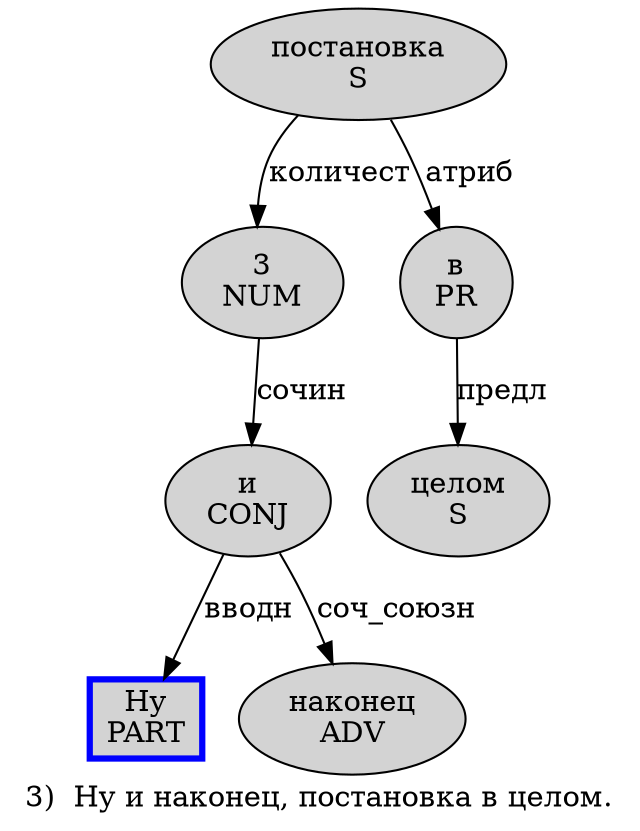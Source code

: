 digraph SENTENCE_3490 {
	graph [label="3)  Ну и наконец, постановка в целом."]
	node [style=filled]
		0 [label="3
NUM" color="" fillcolor=lightgray penwidth=1 shape=ellipse]
		2 [label="Ну
PART" color=blue fillcolor=lightgray penwidth=3 shape=box]
		3 [label="и
CONJ" color="" fillcolor=lightgray penwidth=1 shape=ellipse]
		4 [label="наконец
ADV" color="" fillcolor=lightgray penwidth=1 shape=ellipse]
		6 [label="постановка
S" color="" fillcolor=lightgray penwidth=1 shape=ellipse]
		7 [label="в
PR" color="" fillcolor=lightgray penwidth=1 shape=ellipse]
		8 [label="целом
S" color="" fillcolor=lightgray penwidth=1 shape=ellipse]
			3 -> 2 [label="вводн"]
			3 -> 4 [label="соч_союзн"]
			6 -> 0 [label="количест"]
			6 -> 7 [label="атриб"]
			0 -> 3 [label="сочин"]
			7 -> 8 [label="предл"]
}